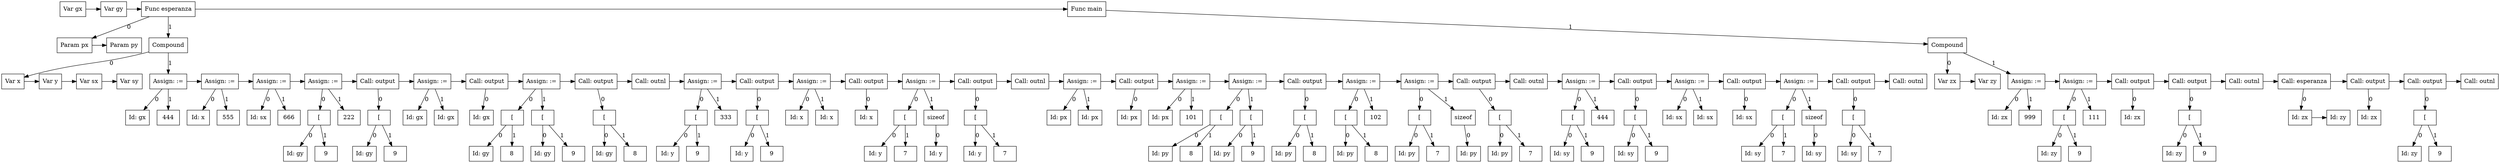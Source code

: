 digraph G {
node0 [label="Var gx"; shape=box];
subgraph SibNames_0 {
rankdir="LR"; rank="same";
node0 [label="Var gx"; shape=box];
node1 [label="Var gy"; shape=box];
node129 [label="Func esperanza"; shape=box];
node158 [label="Func main"; shape=box];
}

subgraph SibPtrs_0 {
rankdir="LR";
node0 -> node1;
node1 -> node129;
node129 -> node158;
}

subgraph childNames_129 {
rankdir="LR"; rank="same"; ordering=out
node2 [label="Param px"; shape=box];
node128 [label="Compound"; shape=box];
}

subgraph childPtrs_129 {
rankdir="TB";
node129 -> node2 [label="0"];
node129 -> node128 [label="1"];
}

subgraph SibNames_2 {
rankdir="LR"; rank="same";
node2 [label="Param px"; shape=box];
node3 [label="Param py"; shape=box];
}

subgraph SibPtrs_2 {
rankdir="LR";
node2 -> node3;
}

subgraph childNames_128 {
rankdir="LR"; rank="same"; ordering=out
node4 [label="Var x"; shape=box];
node10 [label="Assign: :="; shape=box];
}

subgraph childPtrs_128 {
rankdir="TB";
node128 -> node4 [label="0"];
node128 -> node10 [label="1"];
}

subgraph SibNames_4 {
rankdir="LR"; rank="same";
node4 [label="Var x"; shape=box];
node5 [label="Var y"; shape=box];
node6 [label="Var sx"; shape=box];
node7 [label="Var sy"; shape=box];
}

subgraph SibPtrs_4 {
rankdir="LR";
node4 -> node5;
node5 -> node6;
node6 -> node7;
}

subgraph childNames_10 {
rankdir="LR"; rank="same"; ordering=out
node8 [label="Id: gx"; shape=box];
node9 [label="444"; shape=box];
}

subgraph childPtrs_10 {
rankdir="TB";
node10 -> node8 [label="0"];
node10 -> node9 [label="1"];
}

subgraph SibNames_10 {
rankdir="LR"; rank="same";
node10 [label="Assign: :="; shape=box];
node13 [label="Assign: :="; shape=box];
node16 [label="Assign: :="; shape=box];
node21 [label="Assign: :="; shape=box];
node25 [label="Call: output"; shape=box];
node28 [label="Assign: :="; shape=box];
node30 [label="Call: output"; shape=box];
node37 [label="Assign: :="; shape=box];
node41 [label="Call: output"; shape=box];
node42 [label="Call: outnl"; shape=box];
node47 [label="Assign: :="; shape=box];
node51 [label="Call: output"; shape=box];
node54 [label="Assign: :="; shape=box];
node56 [label="Call: output"; shape=box];
node62 [label="Assign: :="; shape=box];
node66 [label="Call: output"; shape=box];
node67 [label="Call: outnl"; shape=box];
node70 [label="Assign: :="; shape=box];
node72 [label="Call: output"; shape=box];
node75 [label="Assign: :="; shape=box];
node82 [label="Assign: :="; shape=box];
node86 [label="Call: output"; shape=box];
node91 [label="Assign: :="; shape=box];
node97 [label="Assign: :="; shape=box];
node101 [label="Call: output"; shape=box];
node102 [label="Call: outnl"; shape=box];
node107 [label="Assign: :="; shape=box];
node111 [label="Call: output"; shape=box];
node114 [label="Assign: :="; shape=box];
node116 [label="Call: output"; shape=box];
node122 [label="Assign: :="; shape=box];
node126 [label="Call: output"; shape=box];
node127 [label="Call: outnl"; shape=box];
}

subgraph SibPtrs_10 {
rankdir="LR";
node10 -> node13;
node13 -> node16;
node16 -> node21;
node21 -> node25;
node25 -> node28;
node28 -> node30;
node30 -> node37;
node37 -> node41;
node41 -> node42;
node42 -> node47;
node47 -> node51;
node51 -> node54;
node54 -> node56;
node56 -> node62;
node62 -> node66;
node66 -> node67;
node67 -> node70;
node70 -> node72;
node72 -> node75;
node75 -> node82;
node82 -> node86;
node86 -> node91;
node91 -> node97;
node97 -> node101;
node101 -> node102;
node102 -> node107;
node107 -> node111;
node111 -> node114;
node114 -> node116;
node116 -> node122;
node122 -> node126;
node126 -> node127;
}

subgraph childNames_13 {
rankdir="LR"; rank="same"; ordering=out
node11 [label="Id: x"; shape=box];
node12 [label="555"; shape=box];
}

subgraph childPtrs_13 {
rankdir="TB";
node13 -> node11 [label="0"];
node13 -> node12 [label="1"];
}

subgraph childNames_16 {
rankdir="LR"; rank="same"; ordering=out
node14 [label="Id: sx"; shape=box];
node15 [label="666"; shape=box];
}

subgraph childPtrs_16 {
rankdir="TB";
node16 -> node14 [label="0"];
node16 -> node15 [label="1"];
}

subgraph childNames_21 {
rankdir="LR"; rank="same"; ordering=out
node18 [label="["; shape=box];
node20 [label="222"; shape=box];
}

subgraph childPtrs_21 {
rankdir="TB";
node21 -> node18 [label="0"];
node21 -> node20 [label="1"];
}

subgraph childNames_18 {
rankdir="LR"; rank="same"; ordering=out
node19 [label="Id: gy"; shape=box];
node17 [label="9"; shape=box];
}

subgraph childPtrs_18 {
rankdir="TB";
node18 -> node19 [label="0"];
node18 -> node17 [label="1"];
}

subgraph childNames_25 {
rankdir="LR"; rank="same"; ordering=out
node23 [label="["; shape=box];
}

subgraph childPtrs_25 {
rankdir="TB";
node25 -> node23 [label="0"];
}

subgraph childNames_23 {
rankdir="LR"; rank="same"; ordering=out
node24 [label="Id: gy"; shape=box];
node22 [label="9"; shape=box];
}

subgraph childPtrs_23 {
rankdir="TB";
node23 -> node24 [label="0"];
node23 -> node22 [label="1"];
}

subgraph childNames_28 {
rankdir="LR"; rank="same"; ordering=out
node26 [label="Id: gx"; shape=box];
node27 [label="Id: gx"; shape=box];
}

subgraph childPtrs_28 {
rankdir="TB";
node28 -> node26 [label="0"];
node28 -> node27 [label="1"];
}

subgraph childNames_30 {
rankdir="LR"; rank="same"; ordering=out
node29 [label="Id: gx"; shape=box];
}

subgraph childPtrs_30 {
rankdir="TB";
node30 -> node29 [label="0"];
}

subgraph childNames_37 {
rankdir="LR"; rank="same"; ordering=out
node32 [label="["; shape=box];
node35 [label="["; shape=box];
}

subgraph childPtrs_37 {
rankdir="TB";
node37 -> node32 [label="0"];
node37 -> node35 [label="1"];
}

subgraph childNames_32 {
rankdir="LR"; rank="same"; ordering=out
node33 [label="Id: gy"; shape=box];
node31 [label="8"; shape=box];
}

subgraph childPtrs_32 {
rankdir="TB";
node32 -> node33 [label="0"];
node32 -> node31 [label="1"];
}

subgraph childNames_35 {
rankdir="LR"; rank="same"; ordering=out
node36 [label="Id: gy"; shape=box];
node34 [label="9"; shape=box];
}

subgraph childPtrs_35 {
rankdir="TB";
node35 -> node36 [label="0"];
node35 -> node34 [label="1"];
}

subgraph childNames_41 {
rankdir="LR"; rank="same"; ordering=out
node39 [label="["; shape=box];
}

subgraph childPtrs_41 {
rankdir="TB";
node41 -> node39 [label="0"];
}

subgraph childNames_39 {
rankdir="LR"; rank="same"; ordering=out
node40 [label="Id: gy"; shape=box];
node38 [label="8"; shape=box];
}

subgraph childPtrs_39 {
rankdir="TB";
node39 -> node40 [label="0"];
node39 -> node38 [label="1"];
}

subgraph childNames_47 {
rankdir="LR"; rank="same"; ordering=out
node44 [label="["; shape=box];
node46 [label="333"; shape=box];
}

subgraph childPtrs_47 {
rankdir="TB";
node47 -> node44 [label="0"];
node47 -> node46 [label="1"];
}

subgraph childNames_44 {
rankdir="LR"; rank="same"; ordering=out
node45 [label="Id: y"; shape=box];
node43 [label="9"; shape=box];
}

subgraph childPtrs_44 {
rankdir="TB";
node44 -> node45 [label="0"];
node44 -> node43 [label="1"];
}

subgraph childNames_51 {
rankdir="LR"; rank="same"; ordering=out
node49 [label="["; shape=box];
}

subgraph childPtrs_51 {
rankdir="TB";
node51 -> node49 [label="0"];
}

subgraph childNames_49 {
rankdir="LR"; rank="same"; ordering=out
node50 [label="Id: y"; shape=box];
node48 [label="9"; shape=box];
}

subgraph childPtrs_49 {
rankdir="TB";
node49 -> node50 [label="0"];
node49 -> node48 [label="1"];
}

subgraph childNames_54 {
rankdir="LR"; rank="same"; ordering=out
node52 [label="Id: x"; shape=box];
node53 [label="Id: x"; shape=box];
}

subgraph childPtrs_54 {
rankdir="TB";
node54 -> node52 [label="0"];
node54 -> node53 [label="1"];
}

subgraph childNames_56 {
rankdir="LR"; rank="same"; ordering=out
node55 [label="Id: x"; shape=box];
}

subgraph childPtrs_56 {
rankdir="TB";
node56 -> node55 [label="0"];
}

subgraph childNames_62 {
rankdir="LR"; rank="same"; ordering=out
node58 [label="["; shape=box];
node61 [label="sizeof"; shape=box];
}

subgraph childPtrs_62 {
rankdir="TB";
node62 -> node58 [label="0"];
node62 -> node61 [label="1"];
}

subgraph childNames_58 {
rankdir="LR"; rank="same"; ordering=out
node59 [label="Id: y"; shape=box];
node57 [label="7"; shape=box];
}

subgraph childPtrs_58 {
rankdir="TB";
node58 -> node59 [label="0"];
node58 -> node57 [label="1"];
}

subgraph childNames_61 {
rankdir="LR"; rank="same"; ordering=out
node60 [label="Id: y"; shape=box];
}

subgraph childPtrs_61 {
rankdir="TB";
node61 -> node60 [label="0"];
}

subgraph childNames_66 {
rankdir="LR"; rank="same"; ordering=out
node64 [label="["; shape=box];
}

subgraph childPtrs_66 {
rankdir="TB";
node66 -> node64 [label="0"];
}

subgraph childNames_64 {
rankdir="LR"; rank="same"; ordering=out
node65 [label="Id: y"; shape=box];
node63 [label="7"; shape=box];
}

subgraph childPtrs_64 {
rankdir="TB";
node64 -> node65 [label="0"];
node64 -> node63 [label="1"];
}

subgraph childNames_70 {
rankdir="LR"; rank="same"; ordering=out
node68 [label="Id: px"; shape=box];
node69 [label="Id: px"; shape=box];
}

subgraph childPtrs_70 {
rankdir="TB";
node70 -> node68 [label="0"];
node70 -> node69 [label="1"];
}

subgraph childNames_72 {
rankdir="LR"; rank="same"; ordering=out
node71 [label="Id: px"; shape=box];
}

subgraph childPtrs_72 {
rankdir="TB";
node72 -> node71 [label="0"];
}

subgraph childNames_75 {
rankdir="LR"; rank="same"; ordering=out
node73 [label="Id: px"; shape=box];
node74 [label="101"; shape=box];
}

subgraph childPtrs_75 {
rankdir="TB";
node75 -> node73 [label="0"];
node75 -> node74 [label="1"];
}

subgraph childNames_82 {
rankdir="LR"; rank="same"; ordering=out
node77 [label="["; shape=box];
node80 [label="["; shape=box];
}

subgraph childPtrs_82 {
rankdir="TB";
node82 -> node77 [label="0"];
node82 -> node80 [label="1"];
}

subgraph childNames_77 {
rankdir="LR"; rank="same"; ordering=out
node78 [label="Id: py"; shape=box];
node76 [label="8"; shape=box];
}

subgraph childPtrs_77 {
rankdir="TB";
node77 -> node78 [label="0"];
node77 -> node76 [label="1"];
}

subgraph childNames_80 {
rankdir="LR"; rank="same"; ordering=out
node81 [label="Id: py"; shape=box];
node79 [label="9"; shape=box];
}

subgraph childPtrs_80 {
rankdir="TB";
node80 -> node81 [label="0"];
node80 -> node79 [label="1"];
}

subgraph childNames_86 {
rankdir="LR"; rank="same"; ordering=out
node84 [label="["; shape=box];
}

subgraph childPtrs_86 {
rankdir="TB";
node86 -> node84 [label="0"];
}

subgraph childNames_84 {
rankdir="LR"; rank="same"; ordering=out
node85 [label="Id: py"; shape=box];
node83 [label="8"; shape=box];
}

subgraph childPtrs_84 {
rankdir="TB";
node84 -> node85 [label="0"];
node84 -> node83 [label="1"];
}

subgraph childNames_91 {
rankdir="LR"; rank="same"; ordering=out
node88 [label="["; shape=box];
node90 [label="102"; shape=box];
}

subgraph childPtrs_91 {
rankdir="TB";
node91 -> node88 [label="0"];
node91 -> node90 [label="1"];
}

subgraph childNames_88 {
rankdir="LR"; rank="same"; ordering=out
node89 [label="Id: py"; shape=box];
node87 [label="8"; shape=box];
}

subgraph childPtrs_88 {
rankdir="TB";
node88 -> node89 [label="0"];
node88 -> node87 [label="1"];
}

subgraph childNames_97 {
rankdir="LR"; rank="same"; ordering=out
node93 [label="["; shape=box];
node96 [label="sizeof"; shape=box];
}

subgraph childPtrs_97 {
rankdir="TB";
node97 -> node93 [label="0"];
node97 -> node96 [label="1"];
}

subgraph childNames_93 {
rankdir="LR"; rank="same"; ordering=out
node94 [label="Id: py"; shape=box];
node92 [label="7"; shape=box];
}

subgraph childPtrs_93 {
rankdir="TB";
node93 -> node94 [label="0"];
node93 -> node92 [label="1"];
}

subgraph childNames_96 {
rankdir="LR"; rank="same"; ordering=out
node95 [label="Id: py"; shape=box];
}

subgraph childPtrs_96 {
rankdir="TB";
node96 -> node95 [label="0"];
}

subgraph childNames_101 {
rankdir="LR"; rank="same"; ordering=out
node99 [label="["; shape=box];
}

subgraph childPtrs_101 {
rankdir="TB";
node101 -> node99 [label="0"];
}

subgraph childNames_99 {
rankdir="LR"; rank="same"; ordering=out
node100 [label="Id: py"; shape=box];
node98 [label="7"; shape=box];
}

subgraph childPtrs_99 {
rankdir="TB";
node99 -> node100 [label="0"];
node99 -> node98 [label="1"];
}

subgraph childNames_107 {
rankdir="LR"; rank="same"; ordering=out
node104 [label="["; shape=box];
node106 [label="444"; shape=box];
}

subgraph childPtrs_107 {
rankdir="TB";
node107 -> node104 [label="0"];
node107 -> node106 [label="1"];
}

subgraph childNames_104 {
rankdir="LR"; rank="same"; ordering=out
node105 [label="Id: sy"; shape=box];
node103 [label="9"; shape=box];
}

subgraph childPtrs_104 {
rankdir="TB";
node104 -> node105 [label="0"];
node104 -> node103 [label="1"];
}

subgraph childNames_111 {
rankdir="LR"; rank="same"; ordering=out
node109 [label="["; shape=box];
}

subgraph childPtrs_111 {
rankdir="TB";
node111 -> node109 [label="0"];
}

subgraph childNames_109 {
rankdir="LR"; rank="same"; ordering=out
node110 [label="Id: sy"; shape=box];
node108 [label="9"; shape=box];
}

subgraph childPtrs_109 {
rankdir="TB";
node109 -> node110 [label="0"];
node109 -> node108 [label="1"];
}

subgraph childNames_114 {
rankdir="LR"; rank="same"; ordering=out
node112 [label="Id: sx"; shape=box];
node113 [label="Id: sx"; shape=box];
}

subgraph childPtrs_114 {
rankdir="TB";
node114 -> node112 [label="0"];
node114 -> node113 [label="1"];
}

subgraph childNames_116 {
rankdir="LR"; rank="same"; ordering=out
node115 [label="Id: sx"; shape=box];
}

subgraph childPtrs_116 {
rankdir="TB";
node116 -> node115 [label="0"];
}

subgraph childNames_122 {
rankdir="LR"; rank="same"; ordering=out
node118 [label="["; shape=box];
node121 [label="sizeof"; shape=box];
}

subgraph childPtrs_122 {
rankdir="TB";
node122 -> node118 [label="0"];
node122 -> node121 [label="1"];
}

subgraph childNames_118 {
rankdir="LR"; rank="same"; ordering=out
node119 [label="Id: sy"; shape=box];
node117 [label="7"; shape=box];
}

subgraph childPtrs_118 {
rankdir="TB";
node118 -> node119 [label="0"];
node118 -> node117 [label="1"];
}

subgraph childNames_121 {
rankdir="LR"; rank="same"; ordering=out
node120 [label="Id: sy"; shape=box];
}

subgraph childPtrs_121 {
rankdir="TB";
node121 -> node120 [label="0"];
}

subgraph childNames_126 {
rankdir="LR"; rank="same"; ordering=out
node124 [label="["; shape=box];
}

subgraph childPtrs_126 {
rankdir="TB";
node126 -> node124 [label="0"];
}

subgraph childNames_124 {
rankdir="LR"; rank="same"; ordering=out
node125 [label="Id: sy"; shape=box];
node123 [label="7"; shape=box];
}

subgraph childPtrs_124 {
rankdir="TB";
node124 -> node125 [label="0"];
node124 -> node123 [label="1"];
}

subgraph childNames_158 {
rankdir="LR"; rank="same"; ordering=out
node157 [label="Compound"; shape=box];
}

subgraph childPtrs_158 {
rankdir="TB";
node158 -> node157 [label="1"];
}

subgraph childNames_157 {
rankdir="LR"; rank="same"; ordering=out
node130 [label="Var zx"; shape=box];
node134 [label="Assign: :="; shape=box];
}

subgraph childPtrs_157 {
rankdir="TB";
node157 -> node130 [label="0"];
node157 -> node134 [label="1"];
}

subgraph SibNames_130 {
rankdir="LR"; rank="same";
node130 [label="Var zx"; shape=box];
node131 [label="Var zy"; shape=box];
}

subgraph SibPtrs_130 {
rankdir="LR";
node130 -> node131;
}

subgraph childNames_134 {
rankdir="LR"; rank="same"; ordering=out
node132 [label="Id: zx"; shape=box];
node133 [label="999"; shape=box];
}

subgraph childPtrs_134 {
rankdir="TB";
node134 -> node132 [label="0"];
node134 -> node133 [label="1"];
}

subgraph SibNames_134 {
rankdir="LR"; rank="same";
node134 [label="Assign: :="; shape=box];
node139 [label="Assign: :="; shape=box];
node141 [label="Call: output"; shape=box];
node145 [label="Call: output"; shape=box];
node146 [label="Call: outnl"; shape=box];
node149 [label="Call: esperanza"; shape=box];
node151 [label="Call: output"; shape=box];
node155 [label="Call: output"; shape=box];
node156 [label="Call: outnl"; shape=box];
}

subgraph SibPtrs_134 {
rankdir="LR";
node134 -> node139;
node139 -> node141;
node141 -> node145;
node145 -> node146;
node146 -> node149;
node149 -> node151;
node151 -> node155;
node155 -> node156;
}

subgraph childNames_139 {
rankdir="LR"; rank="same"; ordering=out
node136 [label="["; shape=box];
node138 [label="111"; shape=box];
}

subgraph childPtrs_139 {
rankdir="TB";
node139 -> node136 [label="0"];
node139 -> node138 [label="1"];
}

subgraph childNames_136 {
rankdir="LR"; rank="same"; ordering=out
node137 [label="Id: zy"; shape=box];
node135 [label="9"; shape=box];
}

subgraph childPtrs_136 {
rankdir="TB";
node136 -> node137 [label="0"];
node136 -> node135 [label="1"];
}

subgraph childNames_141 {
rankdir="LR"; rank="same"; ordering=out
node140 [label="Id: zx"; shape=box];
}

subgraph childPtrs_141 {
rankdir="TB";
node141 -> node140 [label="0"];
}

subgraph childNames_145 {
rankdir="LR"; rank="same"; ordering=out
node143 [label="["; shape=box];
}

subgraph childPtrs_145 {
rankdir="TB";
node145 -> node143 [label="0"];
}

subgraph childNames_143 {
rankdir="LR"; rank="same"; ordering=out
node144 [label="Id: zy"; shape=box];
node142 [label="9"; shape=box];
}

subgraph childPtrs_143 {
rankdir="TB";
node143 -> node144 [label="0"];
node143 -> node142 [label="1"];
}

subgraph childNames_149 {
rankdir="LR"; rank="same"; ordering=out
node147 [label="Id: zx"; shape=box];
}

subgraph childPtrs_149 {
rankdir="TB";
node149 -> node147 [label="0"];
}

subgraph SibNames_147 {
rankdir="LR"; rank="same";
node147 [label="Id: zx"; shape=box];
node148 [label="Id: zy"; shape=box];
}

subgraph SibPtrs_147 {
rankdir="LR";
node147 -> node148;
}

subgraph childNames_151 {
rankdir="LR"; rank="same"; ordering=out
node150 [label="Id: zx"; shape=box];
}

subgraph childPtrs_151 {
rankdir="TB";
node151 -> node150 [label="0"];
}

subgraph childNames_155 {
rankdir="LR"; rank="same"; ordering=out
node153 [label="["; shape=box];
}

subgraph childPtrs_155 {
rankdir="TB";
node155 -> node153 [label="0"];
}

subgraph childNames_153 {
rankdir="LR"; rank="same"; ordering=out
node154 [label="Id: zy"; shape=box];
node152 [label="9"; shape=box];
}

subgraph childPtrs_153 {
rankdir="TB";
node153 -> node154 [label="0"];
node153 -> node152 [label="1"];
}

}

